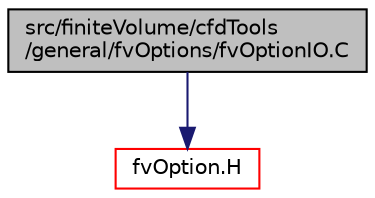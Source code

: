 digraph "src/finiteVolume/cfdTools/general/fvOptions/fvOptionIO.C"
{
  bgcolor="transparent";
  edge [fontname="Helvetica",fontsize="10",labelfontname="Helvetica",labelfontsize="10"];
  node [fontname="Helvetica",fontsize="10",shape=record];
  Node0 [label="src/finiteVolume/cfdTools\l/general/fvOptions/fvOptionIO.C",height=0.2,width=0.4,color="black", fillcolor="grey75", style="filled", fontcolor="black"];
  Node0 -> Node1 [color="midnightblue",fontsize="10",style="solid",fontname="Helvetica"];
  Node1 [label="fvOption.H",height=0.2,width=0.4,color="red",URL="$a01274.html"];
}
